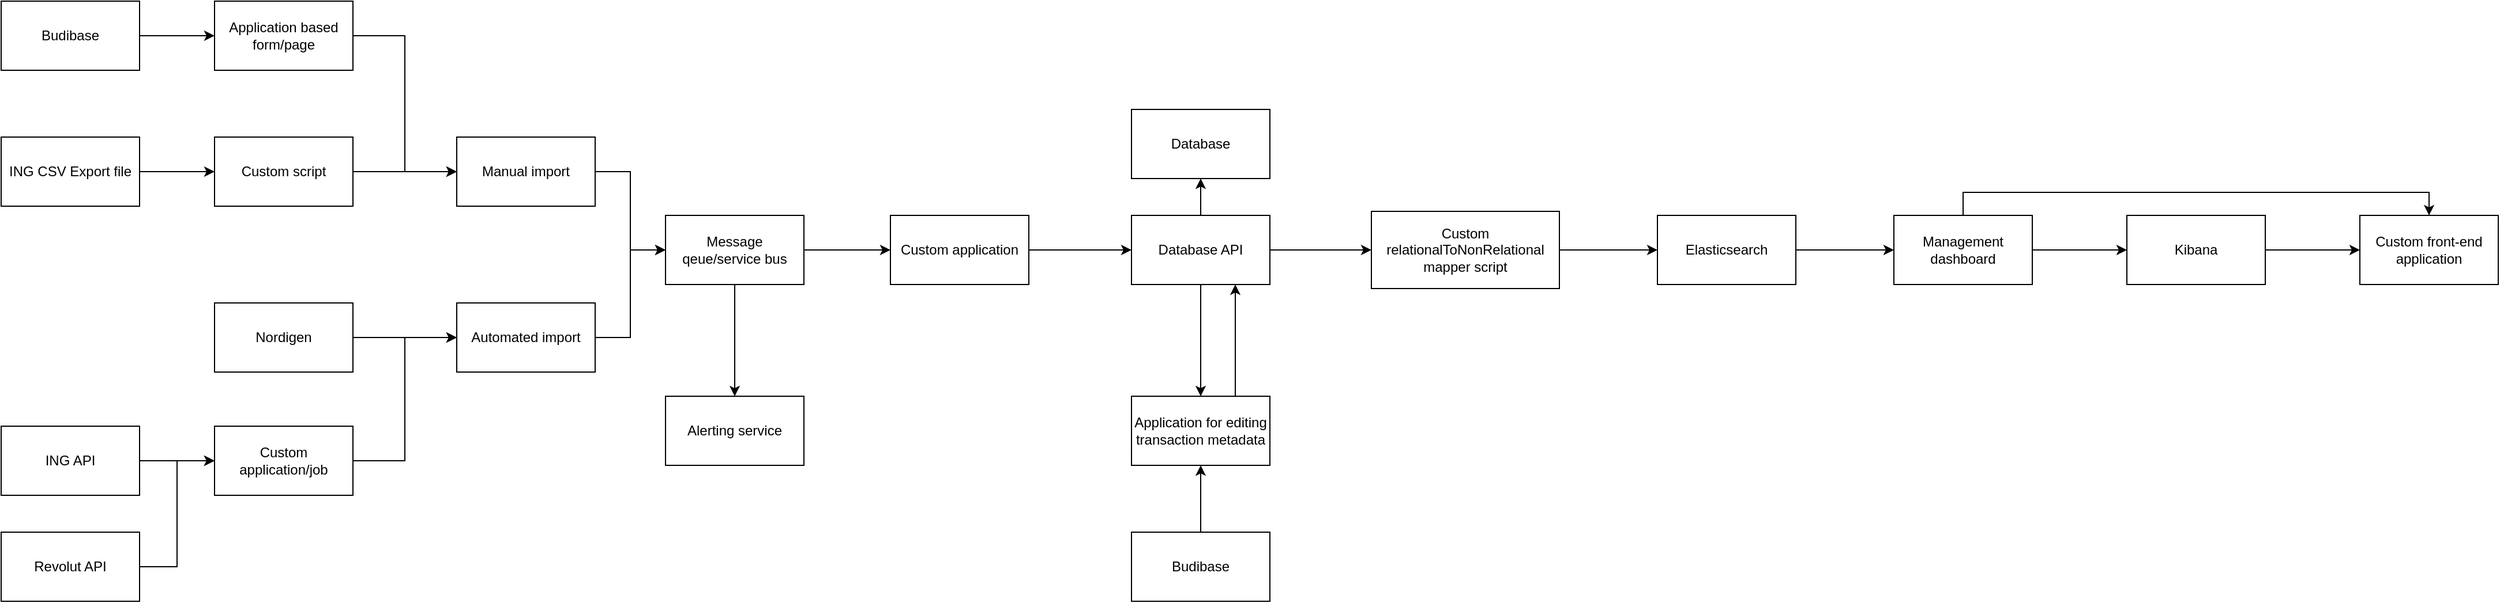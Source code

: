 <mxfile version="21.7.2" type="device">
  <diagram name="Page-1" id="EYOw8g5vJHkiEzTzy2fB">
    <mxGraphModel dx="2519" dy="840" grid="0" gridSize="10" guides="1" tooltips="1" connect="1" arrows="1" fold="1" page="0" pageScale="1" pageWidth="850" pageHeight="1100" math="0" shadow="0">
      <root>
        <mxCell id="0" />
        <mxCell id="1" parent="0" />
        <mxCell id="KyHxBcgKSJgFrCDXdgEM-1" value="Database" style="rounded=0;whiteSpace=wrap;html=1;" vertex="1" parent="1">
          <mxGeometry x="406" y="164" width="120" height="60" as="geometry" />
        </mxCell>
        <mxCell id="KyHxBcgKSJgFrCDXdgEM-19" style="edgeStyle=orthogonalEdgeStyle;rounded=0;orthogonalLoop=1;jettySize=auto;html=1;entryX=0;entryY=0.5;entryDx=0;entryDy=0;" edge="1" parent="1" source="KyHxBcgKSJgFrCDXdgEM-2" target="KyHxBcgKSJgFrCDXdgEM-18">
          <mxGeometry relative="1" as="geometry" />
        </mxCell>
        <mxCell id="KyHxBcgKSJgFrCDXdgEM-2" value="Manual import" style="rounded=0;whiteSpace=wrap;html=1;" vertex="1" parent="1">
          <mxGeometry x="-179" y="188" width="120" height="60" as="geometry" />
        </mxCell>
        <mxCell id="KyHxBcgKSJgFrCDXdgEM-5" style="edgeStyle=orthogonalEdgeStyle;rounded=0;orthogonalLoop=1;jettySize=auto;html=1;entryX=0;entryY=0.5;entryDx=0;entryDy=0;" edge="1" parent="1" source="KyHxBcgKSJgFrCDXdgEM-3" target="KyHxBcgKSJgFrCDXdgEM-4">
          <mxGeometry relative="1" as="geometry" />
        </mxCell>
        <mxCell id="KyHxBcgKSJgFrCDXdgEM-3" value="Nordigen" style="rounded=0;whiteSpace=wrap;html=1;" vertex="1" parent="1">
          <mxGeometry x="-389" y="332" width="120" height="60" as="geometry" />
        </mxCell>
        <mxCell id="KyHxBcgKSJgFrCDXdgEM-20" style="edgeStyle=orthogonalEdgeStyle;rounded=0;orthogonalLoop=1;jettySize=auto;html=1;entryX=0;entryY=0.5;entryDx=0;entryDy=0;" edge="1" parent="1" source="KyHxBcgKSJgFrCDXdgEM-4" target="KyHxBcgKSJgFrCDXdgEM-18">
          <mxGeometry relative="1" as="geometry" />
        </mxCell>
        <mxCell id="KyHxBcgKSJgFrCDXdgEM-4" value="Automated import" style="rounded=0;whiteSpace=wrap;html=1;" vertex="1" parent="1">
          <mxGeometry x="-179" y="332" width="120" height="60" as="geometry" />
        </mxCell>
        <mxCell id="KyHxBcgKSJgFrCDXdgEM-9" style="edgeStyle=orthogonalEdgeStyle;rounded=0;orthogonalLoop=1;jettySize=auto;html=1;entryX=0;entryY=0.5;entryDx=0;entryDy=0;" edge="1" parent="1" source="KyHxBcgKSJgFrCDXdgEM-6" target="KyHxBcgKSJgFrCDXdgEM-4">
          <mxGeometry relative="1" as="geometry" />
        </mxCell>
        <mxCell id="KyHxBcgKSJgFrCDXdgEM-6" value="Custom application/job" style="rounded=0;whiteSpace=wrap;html=1;" vertex="1" parent="1">
          <mxGeometry x="-389" y="439" width="120" height="60" as="geometry" />
        </mxCell>
        <mxCell id="KyHxBcgKSJgFrCDXdgEM-8" style="edgeStyle=orthogonalEdgeStyle;rounded=0;orthogonalLoop=1;jettySize=auto;html=1;entryX=0;entryY=0.5;entryDx=0;entryDy=0;" edge="1" parent="1" source="KyHxBcgKSJgFrCDXdgEM-7" target="KyHxBcgKSJgFrCDXdgEM-6">
          <mxGeometry relative="1" as="geometry" />
        </mxCell>
        <mxCell id="KyHxBcgKSJgFrCDXdgEM-7" value="ING API" style="rounded=0;whiteSpace=wrap;html=1;" vertex="1" parent="1">
          <mxGeometry x="-574" y="439" width="120" height="60" as="geometry" />
        </mxCell>
        <mxCell id="KyHxBcgKSJgFrCDXdgEM-13" style="edgeStyle=orthogonalEdgeStyle;rounded=0;orthogonalLoop=1;jettySize=auto;html=1;entryX=0;entryY=0.5;entryDx=0;entryDy=0;" edge="1" parent="1" source="KyHxBcgKSJgFrCDXdgEM-10" target="KyHxBcgKSJgFrCDXdgEM-11">
          <mxGeometry relative="1" as="geometry" />
        </mxCell>
        <mxCell id="KyHxBcgKSJgFrCDXdgEM-10" value="ING CSV Export file" style="rounded=0;whiteSpace=wrap;html=1;" vertex="1" parent="1">
          <mxGeometry x="-574" y="188" width="120" height="60" as="geometry" />
        </mxCell>
        <mxCell id="KyHxBcgKSJgFrCDXdgEM-12" style="edgeStyle=orthogonalEdgeStyle;rounded=0;orthogonalLoop=1;jettySize=auto;html=1;" edge="1" parent="1" source="KyHxBcgKSJgFrCDXdgEM-11" target="KyHxBcgKSJgFrCDXdgEM-2">
          <mxGeometry relative="1" as="geometry" />
        </mxCell>
        <mxCell id="KyHxBcgKSJgFrCDXdgEM-11" value="Custom script" style="rounded=0;whiteSpace=wrap;html=1;" vertex="1" parent="1">
          <mxGeometry x="-389" y="188" width="120" height="60" as="geometry" />
        </mxCell>
        <mxCell id="KyHxBcgKSJgFrCDXdgEM-15" style="edgeStyle=orthogonalEdgeStyle;rounded=0;orthogonalLoop=1;jettySize=auto;html=1;entryX=0;entryY=0.5;entryDx=0;entryDy=0;" edge="1" parent="1" source="KyHxBcgKSJgFrCDXdgEM-14" target="KyHxBcgKSJgFrCDXdgEM-2">
          <mxGeometry relative="1" as="geometry" />
        </mxCell>
        <mxCell id="KyHxBcgKSJgFrCDXdgEM-14" value="Application based form/page" style="rounded=0;whiteSpace=wrap;html=1;" vertex="1" parent="1">
          <mxGeometry x="-389" y="70" width="120" height="60" as="geometry" />
        </mxCell>
        <mxCell id="KyHxBcgKSJgFrCDXdgEM-17" style="edgeStyle=orthogonalEdgeStyle;rounded=0;orthogonalLoop=1;jettySize=auto;html=1;entryX=0;entryY=0.5;entryDx=0;entryDy=0;" edge="1" parent="1" source="KyHxBcgKSJgFrCDXdgEM-16" target="KyHxBcgKSJgFrCDXdgEM-14">
          <mxGeometry relative="1" as="geometry" />
        </mxCell>
        <mxCell id="KyHxBcgKSJgFrCDXdgEM-16" value="Budibase" style="rounded=0;whiteSpace=wrap;html=1;" vertex="1" parent="1">
          <mxGeometry x="-574" y="70" width="120" height="60" as="geometry" />
        </mxCell>
        <mxCell id="KyHxBcgKSJgFrCDXdgEM-22" style="edgeStyle=orthogonalEdgeStyle;rounded=0;orthogonalLoop=1;jettySize=auto;html=1;entryX=0;entryY=0.5;entryDx=0;entryDy=0;" edge="1" parent="1" source="KyHxBcgKSJgFrCDXdgEM-18" target="KyHxBcgKSJgFrCDXdgEM-21">
          <mxGeometry relative="1" as="geometry" />
        </mxCell>
        <mxCell id="KyHxBcgKSJgFrCDXdgEM-36" style="edgeStyle=orthogonalEdgeStyle;rounded=0;orthogonalLoop=1;jettySize=auto;html=1;entryX=0.5;entryY=0;entryDx=0;entryDy=0;" edge="1" parent="1" source="KyHxBcgKSJgFrCDXdgEM-18" target="KyHxBcgKSJgFrCDXdgEM-34">
          <mxGeometry relative="1" as="geometry" />
        </mxCell>
        <mxCell id="KyHxBcgKSJgFrCDXdgEM-18" value="Message qeue/service bus" style="rounded=0;whiteSpace=wrap;html=1;" vertex="1" parent="1">
          <mxGeometry x="2" y="256" width="120" height="60" as="geometry" />
        </mxCell>
        <mxCell id="KyHxBcgKSJgFrCDXdgEM-27" style="edgeStyle=orthogonalEdgeStyle;rounded=0;orthogonalLoop=1;jettySize=auto;html=1;entryX=0;entryY=0.5;entryDx=0;entryDy=0;" edge="1" parent="1" source="KyHxBcgKSJgFrCDXdgEM-21" target="KyHxBcgKSJgFrCDXdgEM-24">
          <mxGeometry relative="1" as="geometry" />
        </mxCell>
        <mxCell id="KyHxBcgKSJgFrCDXdgEM-21" value="Custom application" style="rounded=0;whiteSpace=wrap;html=1;" vertex="1" parent="1">
          <mxGeometry x="197" y="256" width="120" height="60" as="geometry" />
        </mxCell>
        <mxCell id="KyHxBcgKSJgFrCDXdgEM-26" value="" style="edgeStyle=orthogonalEdgeStyle;rounded=0;orthogonalLoop=1;jettySize=auto;html=1;" edge="1" parent="1" source="KyHxBcgKSJgFrCDXdgEM-24" target="KyHxBcgKSJgFrCDXdgEM-1">
          <mxGeometry relative="1" as="geometry" />
        </mxCell>
        <mxCell id="KyHxBcgKSJgFrCDXdgEM-29" style="edgeStyle=orthogonalEdgeStyle;rounded=0;orthogonalLoop=1;jettySize=auto;html=1;entryX=0.5;entryY=0;entryDx=0;entryDy=0;" edge="1" parent="1" source="KyHxBcgKSJgFrCDXdgEM-24" target="KyHxBcgKSJgFrCDXdgEM-28">
          <mxGeometry relative="1" as="geometry" />
        </mxCell>
        <mxCell id="KyHxBcgKSJgFrCDXdgEM-47" style="edgeStyle=orthogonalEdgeStyle;rounded=0;orthogonalLoop=1;jettySize=auto;html=1;entryX=0;entryY=0.5;entryDx=0;entryDy=0;" edge="1" parent="1" source="KyHxBcgKSJgFrCDXdgEM-24" target="KyHxBcgKSJgFrCDXdgEM-46">
          <mxGeometry relative="1" as="geometry" />
        </mxCell>
        <mxCell id="KyHxBcgKSJgFrCDXdgEM-24" value="Database API" style="rounded=0;whiteSpace=wrap;html=1;" vertex="1" parent="1">
          <mxGeometry x="406" y="256" width="120" height="60" as="geometry" />
        </mxCell>
        <mxCell id="KyHxBcgKSJgFrCDXdgEM-30" style="edgeStyle=orthogonalEdgeStyle;rounded=0;orthogonalLoop=1;jettySize=auto;html=1;exitX=0.75;exitY=0;exitDx=0;exitDy=0;entryX=0.75;entryY=1;entryDx=0;entryDy=0;" edge="1" parent="1" source="KyHxBcgKSJgFrCDXdgEM-28" target="KyHxBcgKSJgFrCDXdgEM-24">
          <mxGeometry relative="1" as="geometry" />
        </mxCell>
        <mxCell id="KyHxBcgKSJgFrCDXdgEM-28" value="Application for editing transaction metadata" style="rounded=0;whiteSpace=wrap;html=1;" vertex="1" parent="1">
          <mxGeometry x="406" y="413" width="120" height="60" as="geometry" />
        </mxCell>
        <mxCell id="KyHxBcgKSJgFrCDXdgEM-32" style="edgeStyle=orthogonalEdgeStyle;rounded=0;orthogonalLoop=1;jettySize=auto;html=1;entryX=0.5;entryY=1;entryDx=0;entryDy=0;" edge="1" parent="1" source="KyHxBcgKSJgFrCDXdgEM-31" target="KyHxBcgKSJgFrCDXdgEM-28">
          <mxGeometry relative="1" as="geometry" />
        </mxCell>
        <mxCell id="KyHxBcgKSJgFrCDXdgEM-31" value="Budibase" style="rounded=0;whiteSpace=wrap;html=1;" vertex="1" parent="1">
          <mxGeometry x="406" y="531" width="120" height="60" as="geometry" />
        </mxCell>
        <mxCell id="KyHxBcgKSJgFrCDXdgEM-34" value="Alerting service" style="rounded=0;whiteSpace=wrap;html=1;" vertex="1" parent="1">
          <mxGeometry x="2" y="413" width="120" height="60" as="geometry" />
        </mxCell>
        <mxCell id="KyHxBcgKSJgFrCDXdgEM-41" style="edgeStyle=orthogonalEdgeStyle;rounded=0;orthogonalLoop=1;jettySize=auto;html=1;entryX=0;entryY=0.5;entryDx=0;entryDy=0;" edge="1" parent="1" source="KyHxBcgKSJgFrCDXdgEM-37" target="KyHxBcgKSJgFrCDXdgEM-38">
          <mxGeometry relative="1" as="geometry" />
        </mxCell>
        <mxCell id="KyHxBcgKSJgFrCDXdgEM-37" value="Elasticsearch" style="rounded=0;whiteSpace=wrap;html=1;" vertex="1" parent="1">
          <mxGeometry x="862" y="256" width="120" height="60" as="geometry" />
        </mxCell>
        <mxCell id="KyHxBcgKSJgFrCDXdgEM-42" style="edgeStyle=orthogonalEdgeStyle;rounded=0;orthogonalLoop=1;jettySize=auto;html=1;" edge="1" parent="1" source="KyHxBcgKSJgFrCDXdgEM-38" target="KyHxBcgKSJgFrCDXdgEM-39">
          <mxGeometry relative="1" as="geometry" />
        </mxCell>
        <mxCell id="KyHxBcgKSJgFrCDXdgEM-45" style="edgeStyle=orthogonalEdgeStyle;rounded=0;orthogonalLoop=1;jettySize=auto;html=1;entryX=0.5;entryY=0;entryDx=0;entryDy=0;" edge="1" parent="1" source="KyHxBcgKSJgFrCDXdgEM-38" target="KyHxBcgKSJgFrCDXdgEM-40">
          <mxGeometry relative="1" as="geometry">
            <Array as="points">
              <mxPoint x="1127" y="236" />
              <mxPoint x="1531" y="236" />
            </Array>
          </mxGeometry>
        </mxCell>
        <mxCell id="KyHxBcgKSJgFrCDXdgEM-38" value="Management dashboard" style="rounded=0;whiteSpace=wrap;html=1;" vertex="1" parent="1">
          <mxGeometry x="1067" y="256" width="120" height="60" as="geometry" />
        </mxCell>
        <mxCell id="KyHxBcgKSJgFrCDXdgEM-43" style="edgeStyle=orthogonalEdgeStyle;rounded=0;orthogonalLoop=1;jettySize=auto;html=1;entryX=0;entryY=0.5;entryDx=0;entryDy=0;" edge="1" parent="1" source="KyHxBcgKSJgFrCDXdgEM-39" target="KyHxBcgKSJgFrCDXdgEM-40">
          <mxGeometry relative="1" as="geometry" />
        </mxCell>
        <mxCell id="KyHxBcgKSJgFrCDXdgEM-39" value="Kibana" style="rounded=0;whiteSpace=wrap;html=1;" vertex="1" parent="1">
          <mxGeometry x="1269" y="256" width="120" height="60" as="geometry" />
        </mxCell>
        <mxCell id="KyHxBcgKSJgFrCDXdgEM-40" value="Custom front-end application" style="rounded=0;whiteSpace=wrap;html=1;" vertex="1" parent="1">
          <mxGeometry x="1471" y="256" width="120" height="60" as="geometry" />
        </mxCell>
        <mxCell id="KyHxBcgKSJgFrCDXdgEM-48" style="edgeStyle=orthogonalEdgeStyle;rounded=0;orthogonalLoop=1;jettySize=auto;html=1;entryX=0;entryY=0.5;entryDx=0;entryDy=0;" edge="1" parent="1" source="KyHxBcgKSJgFrCDXdgEM-46" target="KyHxBcgKSJgFrCDXdgEM-37">
          <mxGeometry relative="1" as="geometry" />
        </mxCell>
        <mxCell id="KyHxBcgKSJgFrCDXdgEM-46" value="Custom relationalToNonRelational mapper script" style="rounded=0;whiteSpace=wrap;html=1;" vertex="1" parent="1">
          <mxGeometry x="614" y="252.5" width="163" height="67" as="geometry" />
        </mxCell>
        <mxCell id="KyHxBcgKSJgFrCDXdgEM-50" style="edgeStyle=orthogonalEdgeStyle;rounded=0;orthogonalLoop=1;jettySize=auto;html=1;entryX=0;entryY=0.5;entryDx=0;entryDy=0;" edge="1" parent="1" source="KyHxBcgKSJgFrCDXdgEM-49" target="KyHxBcgKSJgFrCDXdgEM-6">
          <mxGeometry relative="1" as="geometry" />
        </mxCell>
        <mxCell id="KyHxBcgKSJgFrCDXdgEM-49" value="Revolut API" style="rounded=0;whiteSpace=wrap;html=1;" vertex="1" parent="1">
          <mxGeometry x="-574" y="531" width="120" height="60" as="geometry" />
        </mxCell>
      </root>
    </mxGraphModel>
  </diagram>
</mxfile>
